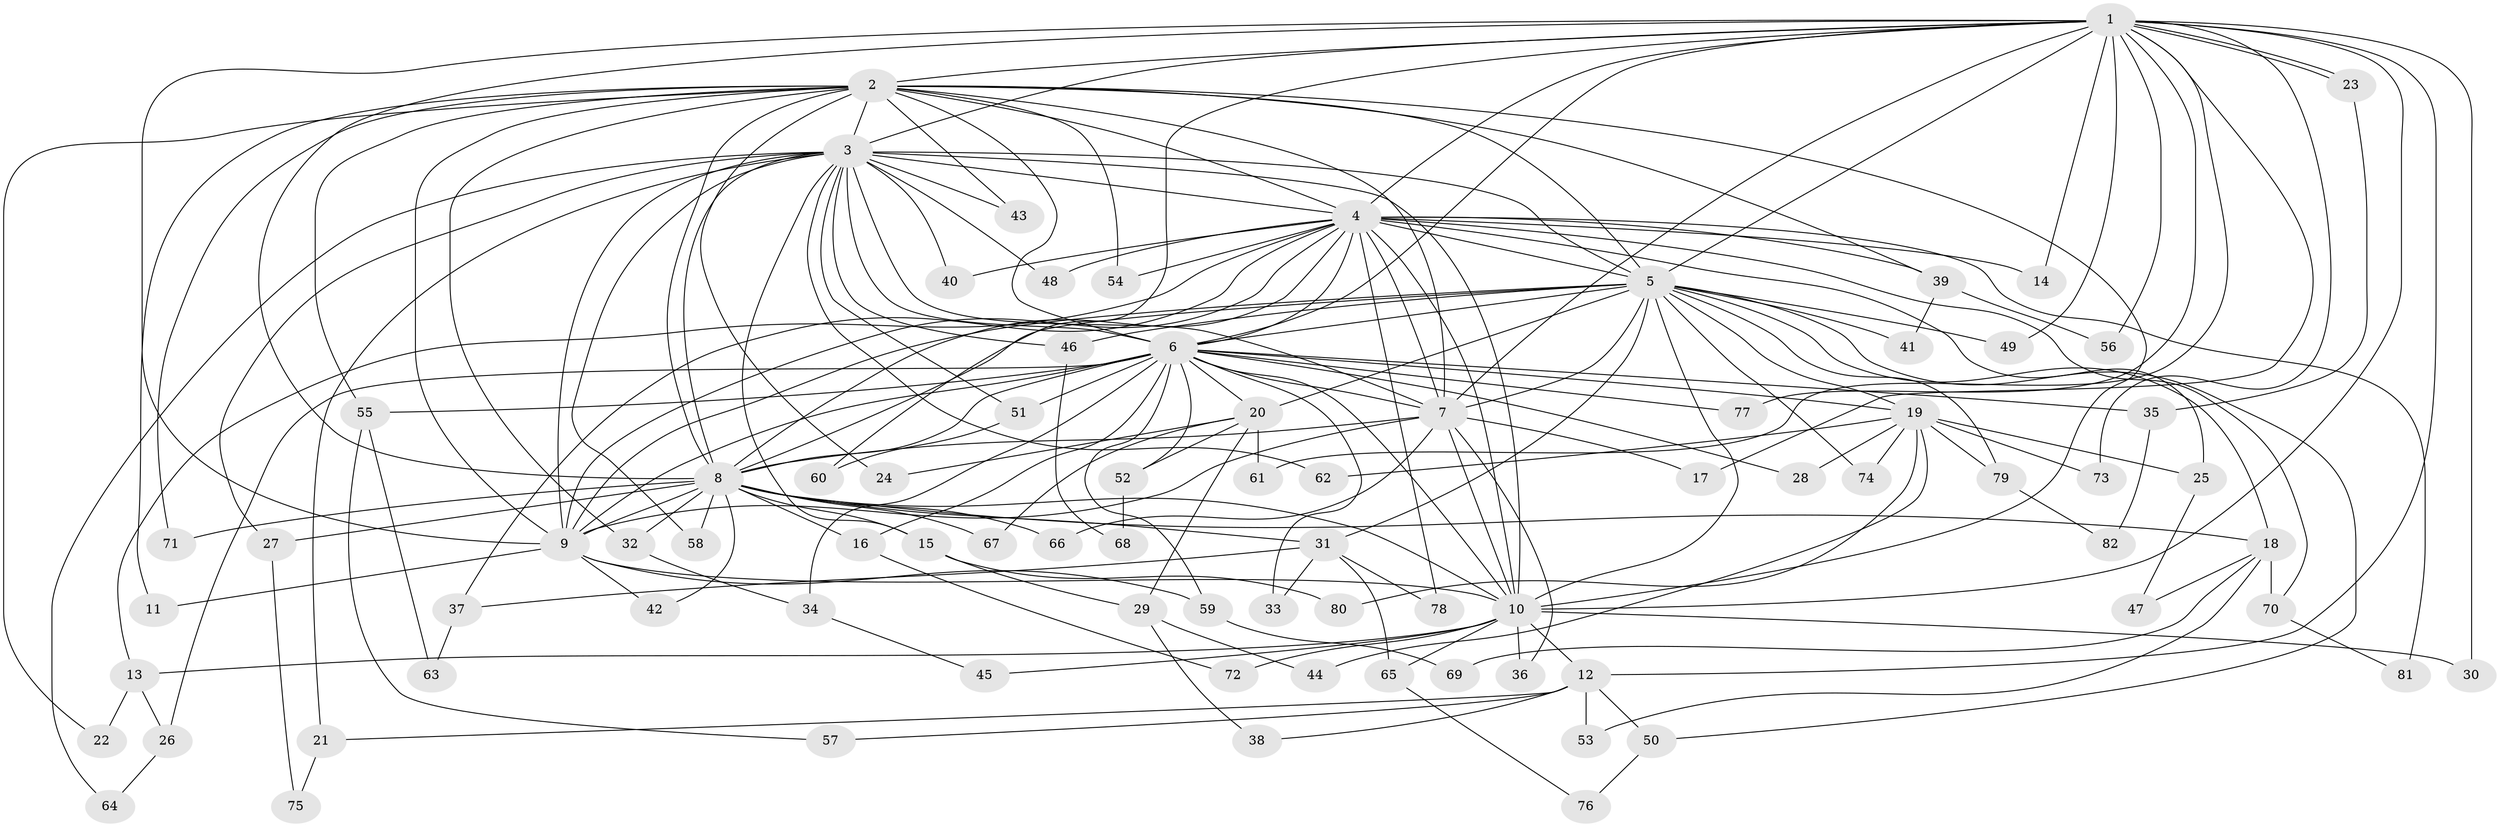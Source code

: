 // Generated by graph-tools (version 1.1) at 2025/10/02/27/25 16:10:57]
// undirected, 82 vertices, 189 edges
graph export_dot {
graph [start="1"]
  node [color=gray90,style=filled];
  1;
  2;
  3;
  4;
  5;
  6;
  7;
  8;
  9;
  10;
  11;
  12;
  13;
  14;
  15;
  16;
  17;
  18;
  19;
  20;
  21;
  22;
  23;
  24;
  25;
  26;
  27;
  28;
  29;
  30;
  31;
  32;
  33;
  34;
  35;
  36;
  37;
  38;
  39;
  40;
  41;
  42;
  43;
  44;
  45;
  46;
  47;
  48;
  49;
  50;
  51;
  52;
  53;
  54;
  55;
  56;
  57;
  58;
  59;
  60;
  61;
  62;
  63;
  64;
  65;
  66;
  67;
  68;
  69;
  70;
  71;
  72;
  73;
  74;
  75;
  76;
  77;
  78;
  79;
  80;
  81;
  82;
  1 -- 2;
  1 -- 3;
  1 -- 4;
  1 -- 5;
  1 -- 6;
  1 -- 7;
  1 -- 8;
  1 -- 9;
  1 -- 10;
  1 -- 12;
  1 -- 14;
  1 -- 17;
  1 -- 23;
  1 -- 23;
  1 -- 30;
  1 -- 49;
  1 -- 56;
  1 -- 60;
  1 -- 61;
  1 -- 73;
  1 -- 77;
  2 -- 3;
  2 -- 4;
  2 -- 5;
  2 -- 6;
  2 -- 7;
  2 -- 8;
  2 -- 9;
  2 -- 10;
  2 -- 11;
  2 -- 22;
  2 -- 24;
  2 -- 32;
  2 -- 39;
  2 -- 43;
  2 -- 54;
  2 -- 55;
  2 -- 71;
  3 -- 4;
  3 -- 5;
  3 -- 6;
  3 -- 7;
  3 -- 8;
  3 -- 9;
  3 -- 10;
  3 -- 15;
  3 -- 21;
  3 -- 27;
  3 -- 40;
  3 -- 43;
  3 -- 46;
  3 -- 48;
  3 -- 51;
  3 -- 58;
  3 -- 62;
  3 -- 64;
  4 -- 5;
  4 -- 6;
  4 -- 7;
  4 -- 8;
  4 -- 9;
  4 -- 10;
  4 -- 13;
  4 -- 14;
  4 -- 25;
  4 -- 37;
  4 -- 39;
  4 -- 40;
  4 -- 48;
  4 -- 54;
  4 -- 70;
  4 -- 78;
  4 -- 81;
  5 -- 6;
  5 -- 7;
  5 -- 8;
  5 -- 9;
  5 -- 10;
  5 -- 18;
  5 -- 19;
  5 -- 20;
  5 -- 31;
  5 -- 41;
  5 -- 46;
  5 -- 49;
  5 -- 50;
  5 -- 74;
  5 -- 79;
  6 -- 7;
  6 -- 8;
  6 -- 9;
  6 -- 10;
  6 -- 16;
  6 -- 19;
  6 -- 20;
  6 -- 26;
  6 -- 28;
  6 -- 33;
  6 -- 34;
  6 -- 35;
  6 -- 51;
  6 -- 52;
  6 -- 55;
  6 -- 59;
  6 -- 77;
  7 -- 8;
  7 -- 9;
  7 -- 10;
  7 -- 17;
  7 -- 36;
  7 -- 66;
  8 -- 9;
  8 -- 10;
  8 -- 15;
  8 -- 16;
  8 -- 18;
  8 -- 27;
  8 -- 31;
  8 -- 32;
  8 -- 42;
  8 -- 58;
  8 -- 66;
  8 -- 67;
  8 -- 71;
  9 -- 10;
  9 -- 11;
  9 -- 42;
  9 -- 59;
  10 -- 12;
  10 -- 13;
  10 -- 30;
  10 -- 36;
  10 -- 45;
  10 -- 65;
  10 -- 72;
  12 -- 21;
  12 -- 38;
  12 -- 50;
  12 -- 53;
  12 -- 57;
  13 -- 22;
  13 -- 26;
  15 -- 29;
  15 -- 80;
  16 -- 72;
  18 -- 47;
  18 -- 53;
  18 -- 69;
  18 -- 70;
  19 -- 25;
  19 -- 28;
  19 -- 44;
  19 -- 62;
  19 -- 73;
  19 -- 74;
  19 -- 79;
  19 -- 80;
  20 -- 24;
  20 -- 29;
  20 -- 52;
  20 -- 61;
  20 -- 67;
  21 -- 75;
  23 -- 35;
  25 -- 47;
  26 -- 64;
  27 -- 75;
  29 -- 38;
  29 -- 44;
  31 -- 33;
  31 -- 37;
  31 -- 65;
  31 -- 78;
  32 -- 34;
  34 -- 45;
  35 -- 82;
  37 -- 63;
  39 -- 41;
  39 -- 56;
  46 -- 68;
  50 -- 76;
  51 -- 60;
  52 -- 68;
  55 -- 57;
  55 -- 63;
  59 -- 69;
  65 -- 76;
  70 -- 81;
  79 -- 82;
}
